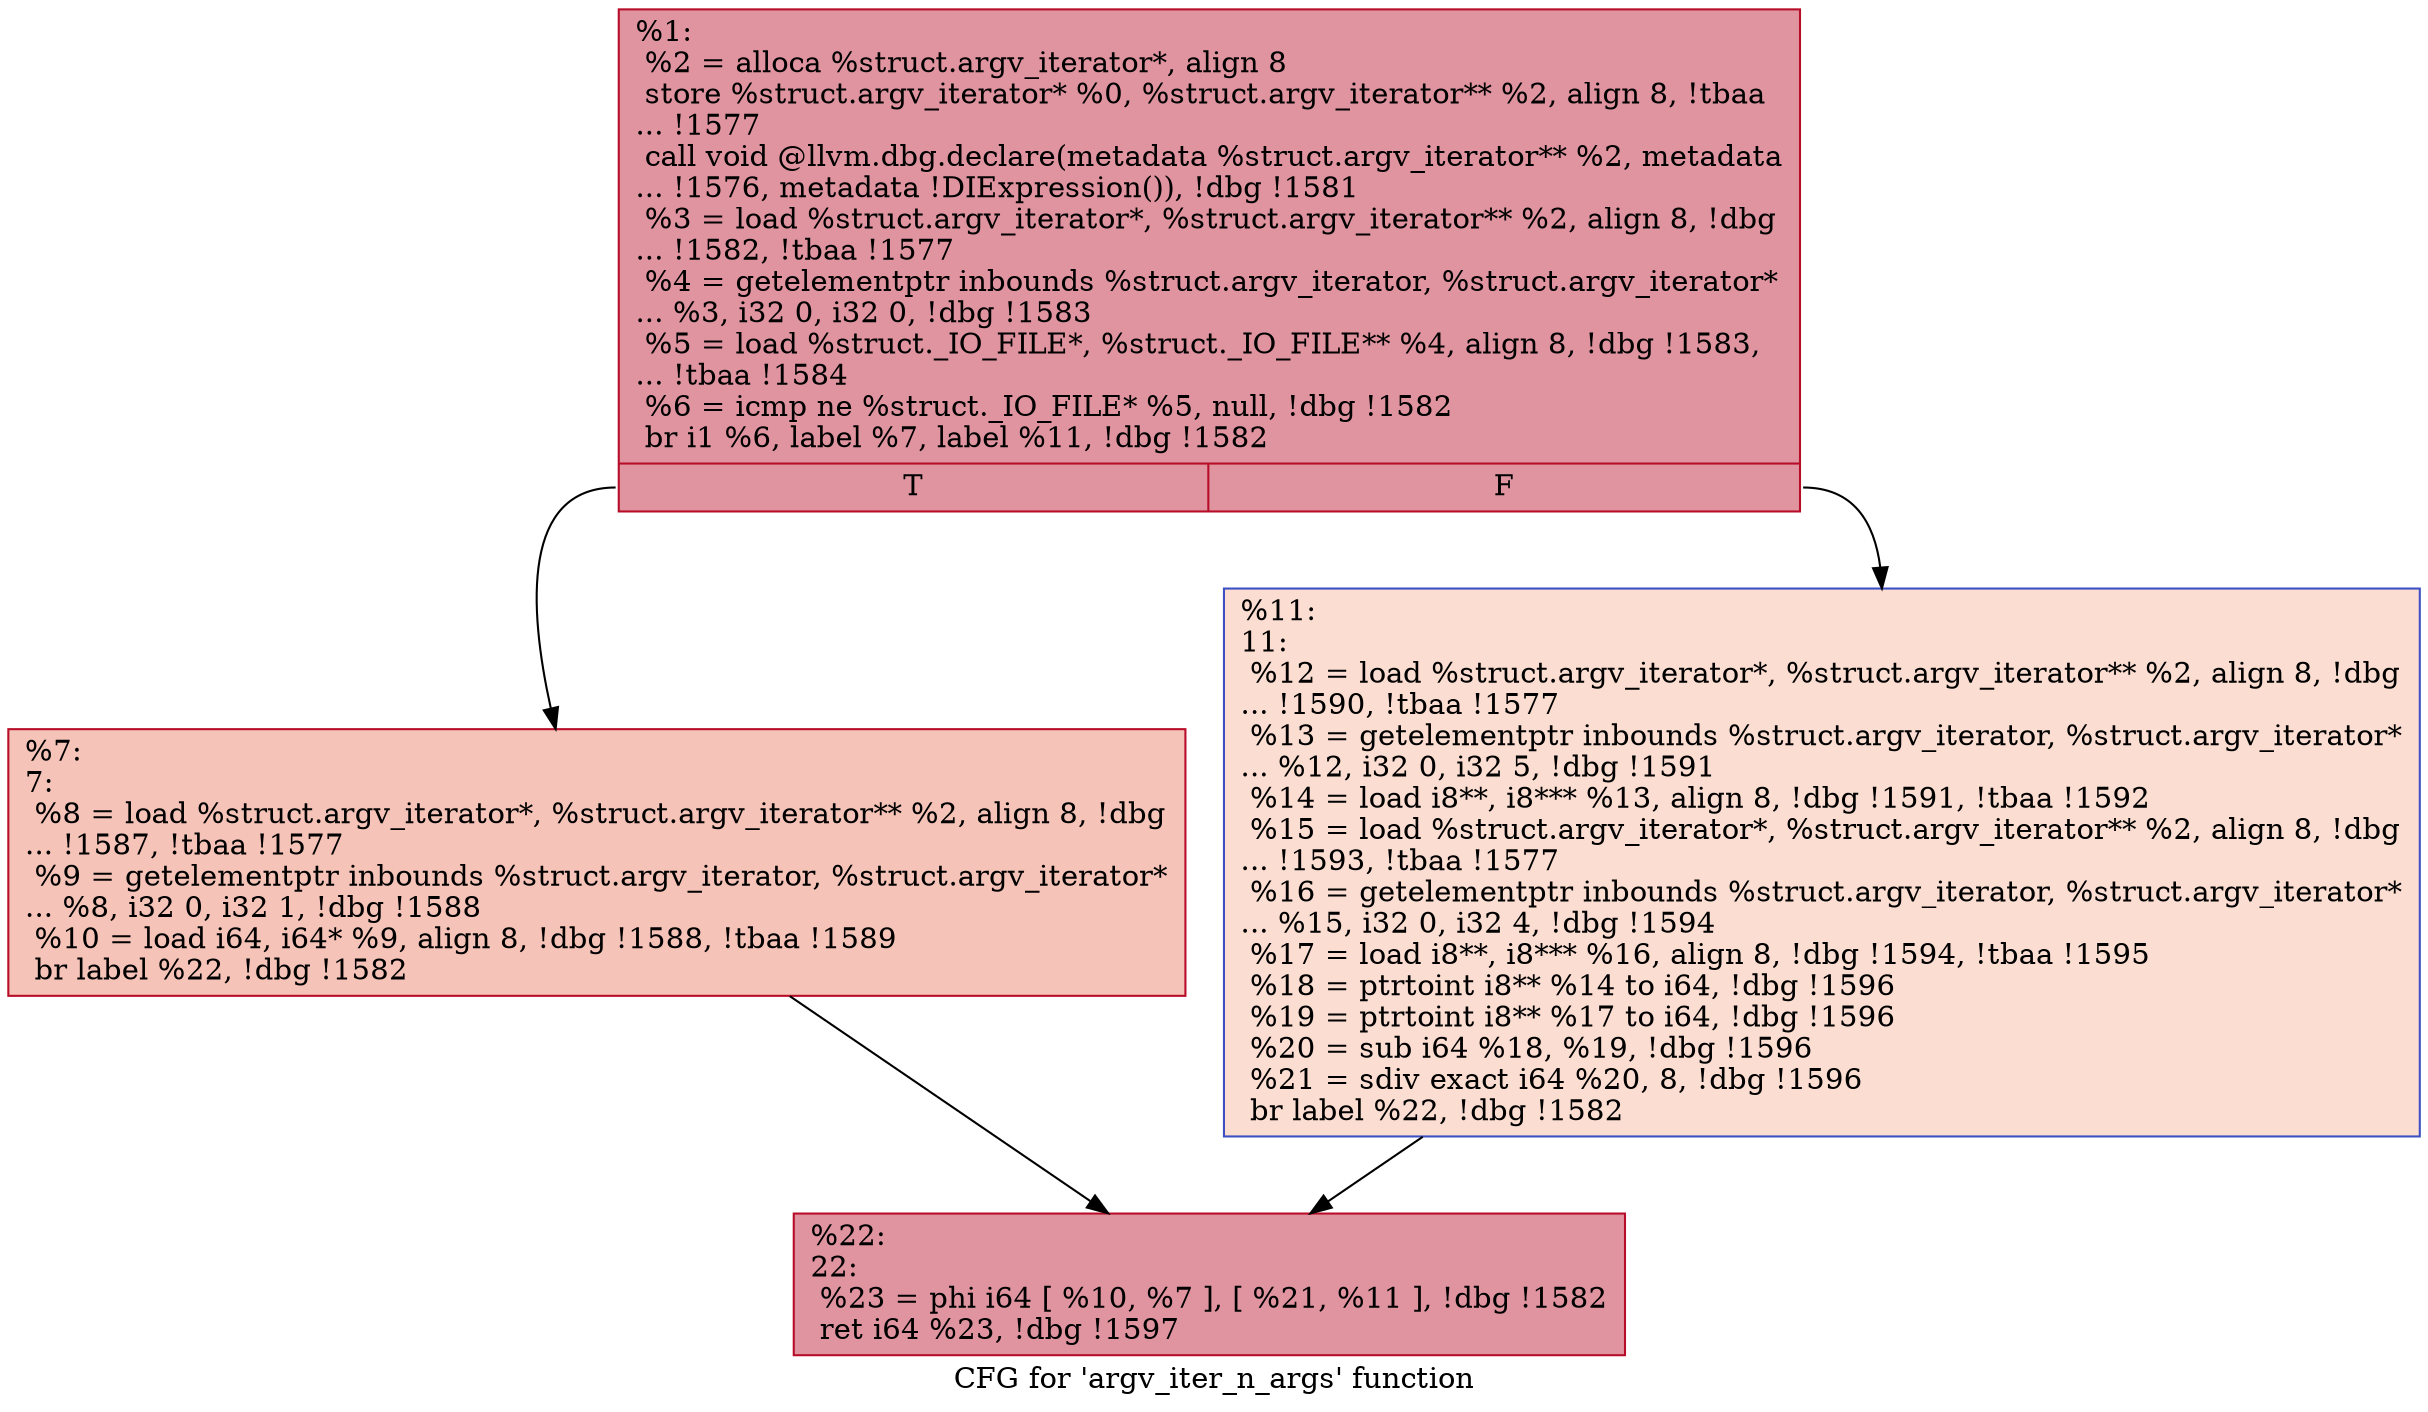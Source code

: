digraph "CFG for 'argv_iter_n_args' function" {
	label="CFG for 'argv_iter_n_args' function";

	Node0x23c6240 [shape=record,color="#b70d28ff", style=filled, fillcolor="#b70d2870",label="{%1:\l  %2 = alloca %struct.argv_iterator*, align 8\l  store %struct.argv_iterator* %0, %struct.argv_iterator** %2, align 8, !tbaa\l... !1577\l  call void @llvm.dbg.declare(metadata %struct.argv_iterator** %2, metadata\l... !1576, metadata !DIExpression()), !dbg !1581\l  %3 = load %struct.argv_iterator*, %struct.argv_iterator** %2, align 8, !dbg\l... !1582, !tbaa !1577\l  %4 = getelementptr inbounds %struct.argv_iterator, %struct.argv_iterator*\l... %3, i32 0, i32 0, !dbg !1583\l  %5 = load %struct._IO_FILE*, %struct._IO_FILE** %4, align 8, !dbg !1583,\l... !tbaa !1584\l  %6 = icmp ne %struct._IO_FILE* %5, null, !dbg !1582\l  br i1 %6, label %7, label %11, !dbg !1582\l|{<s0>T|<s1>F}}"];
	Node0x23c6240:s0 -> Node0x23c8600;
	Node0x23c6240:s1 -> Node0x23cc360;
	Node0x23c8600 [shape=record,color="#b70d28ff", style=filled, fillcolor="#e8765c70",label="{%7:\l7:                                                \l  %8 = load %struct.argv_iterator*, %struct.argv_iterator** %2, align 8, !dbg\l... !1587, !tbaa !1577\l  %9 = getelementptr inbounds %struct.argv_iterator, %struct.argv_iterator*\l... %8, i32 0, i32 1, !dbg !1588\l  %10 = load i64, i64* %9, align 8, !dbg !1588, !tbaa !1589\l  br label %22, !dbg !1582\l}"];
	Node0x23c8600 -> Node0x23cc3b0;
	Node0x23cc360 [shape=record,color="#3d50c3ff", style=filled, fillcolor="#f7b39670",label="{%11:\l11:                                               \l  %12 = load %struct.argv_iterator*, %struct.argv_iterator** %2, align 8, !dbg\l... !1590, !tbaa !1577\l  %13 = getelementptr inbounds %struct.argv_iterator, %struct.argv_iterator*\l... %12, i32 0, i32 5, !dbg !1591\l  %14 = load i8**, i8*** %13, align 8, !dbg !1591, !tbaa !1592\l  %15 = load %struct.argv_iterator*, %struct.argv_iterator** %2, align 8, !dbg\l... !1593, !tbaa !1577\l  %16 = getelementptr inbounds %struct.argv_iterator, %struct.argv_iterator*\l... %15, i32 0, i32 4, !dbg !1594\l  %17 = load i8**, i8*** %16, align 8, !dbg !1594, !tbaa !1595\l  %18 = ptrtoint i8** %14 to i64, !dbg !1596\l  %19 = ptrtoint i8** %17 to i64, !dbg !1596\l  %20 = sub i64 %18, %19, !dbg !1596\l  %21 = sdiv exact i64 %20, 8, !dbg !1596\l  br label %22, !dbg !1582\l}"];
	Node0x23cc360 -> Node0x23cc3b0;
	Node0x23cc3b0 [shape=record,color="#b70d28ff", style=filled, fillcolor="#b70d2870",label="{%22:\l22:                                               \l  %23 = phi i64 [ %10, %7 ], [ %21, %11 ], !dbg !1582\l  ret i64 %23, !dbg !1597\l}"];
}
